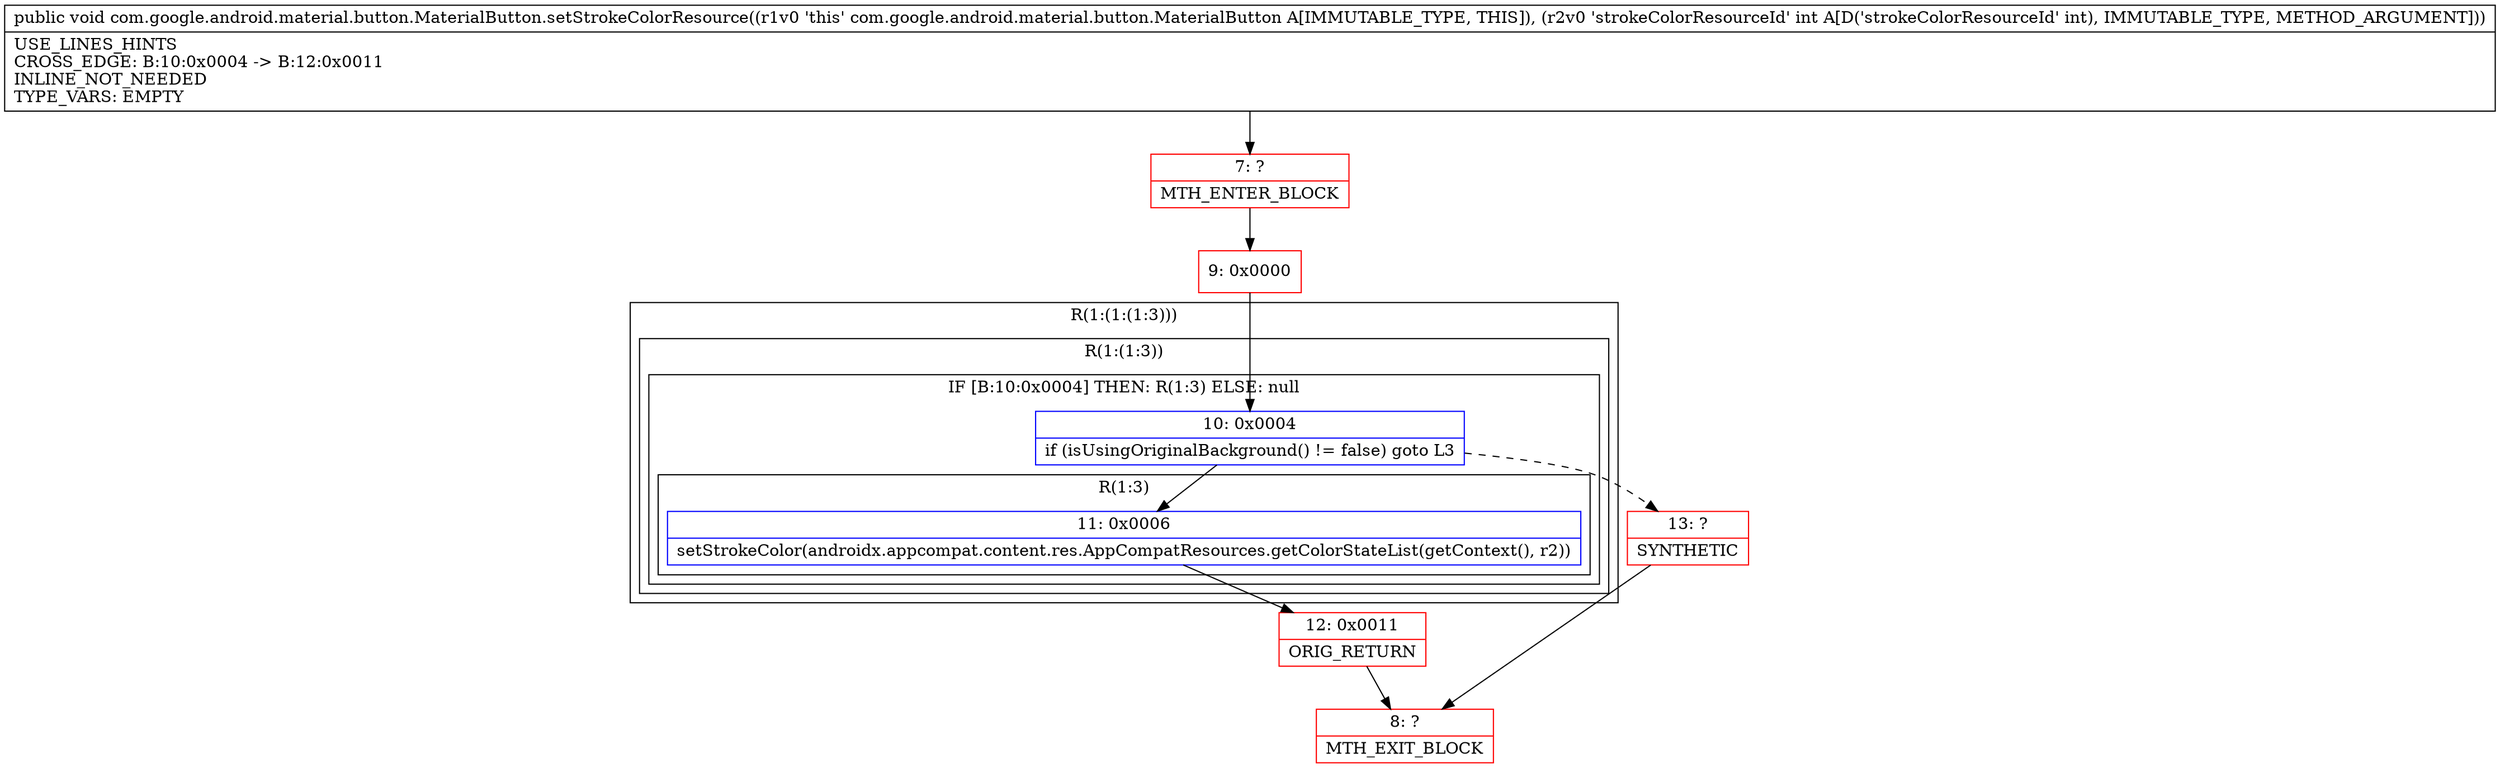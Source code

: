 digraph "CFG forcom.google.android.material.button.MaterialButton.setStrokeColorResource(I)V" {
subgraph cluster_Region_306505008 {
label = "R(1:(1:(1:3)))";
node [shape=record,color=blue];
subgraph cluster_Region_351514700 {
label = "R(1:(1:3))";
node [shape=record,color=blue];
subgraph cluster_IfRegion_1085475449 {
label = "IF [B:10:0x0004] THEN: R(1:3) ELSE: null";
node [shape=record,color=blue];
Node_10 [shape=record,label="{10\:\ 0x0004|if (isUsingOriginalBackground() != false) goto L3\l}"];
subgraph cluster_Region_1367449957 {
label = "R(1:3)";
node [shape=record,color=blue];
Node_11 [shape=record,label="{11\:\ 0x0006|setStrokeColor(androidx.appcompat.content.res.AppCompatResources.getColorStateList(getContext(), r2))\l}"];
}
}
}
}
Node_7 [shape=record,color=red,label="{7\:\ ?|MTH_ENTER_BLOCK\l}"];
Node_9 [shape=record,color=red,label="{9\:\ 0x0000}"];
Node_12 [shape=record,color=red,label="{12\:\ 0x0011|ORIG_RETURN\l}"];
Node_8 [shape=record,color=red,label="{8\:\ ?|MTH_EXIT_BLOCK\l}"];
Node_13 [shape=record,color=red,label="{13\:\ ?|SYNTHETIC\l}"];
MethodNode[shape=record,label="{public void com.google.android.material.button.MaterialButton.setStrokeColorResource((r1v0 'this' com.google.android.material.button.MaterialButton A[IMMUTABLE_TYPE, THIS]), (r2v0 'strokeColorResourceId' int A[D('strokeColorResourceId' int), IMMUTABLE_TYPE, METHOD_ARGUMENT]))  | USE_LINES_HINTS\lCROSS_EDGE: B:10:0x0004 \-\> B:12:0x0011\lINLINE_NOT_NEEDED\lTYPE_VARS: EMPTY\l}"];
MethodNode -> Node_7;Node_10 -> Node_11;
Node_10 -> Node_13[style=dashed];
Node_11 -> Node_12;
Node_7 -> Node_9;
Node_9 -> Node_10;
Node_12 -> Node_8;
Node_13 -> Node_8;
}

